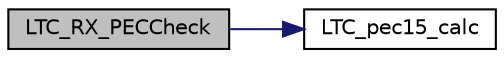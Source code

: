 digraph "LTC_RX_PECCheck"
{
  edge [fontname="Helvetica",fontsize="10",labelfontname="Helvetica",labelfontsize="10"];
  node [fontname="Helvetica",fontsize="10",shape=record];
  rankdir="LR";
  Node215 [label="LTC_RX_PECCheck",height=0.2,width=0.4,color="black", fillcolor="grey75", style="filled", fontcolor="black"];
  Node215 -> Node216 [color="midnightblue",fontsize="10",style="solid",fontname="Helvetica"];
  Node216 [label="LTC_pec15_calc",height=0.2,width=0.4,color="black", fillcolor="white", style="filled",URL="$ltc__pec_8c.html#ae9dad9a8929c02631ba7e5d5c3b3d5a6",tooltip="calaculates and returns the CRC15 "];
}
